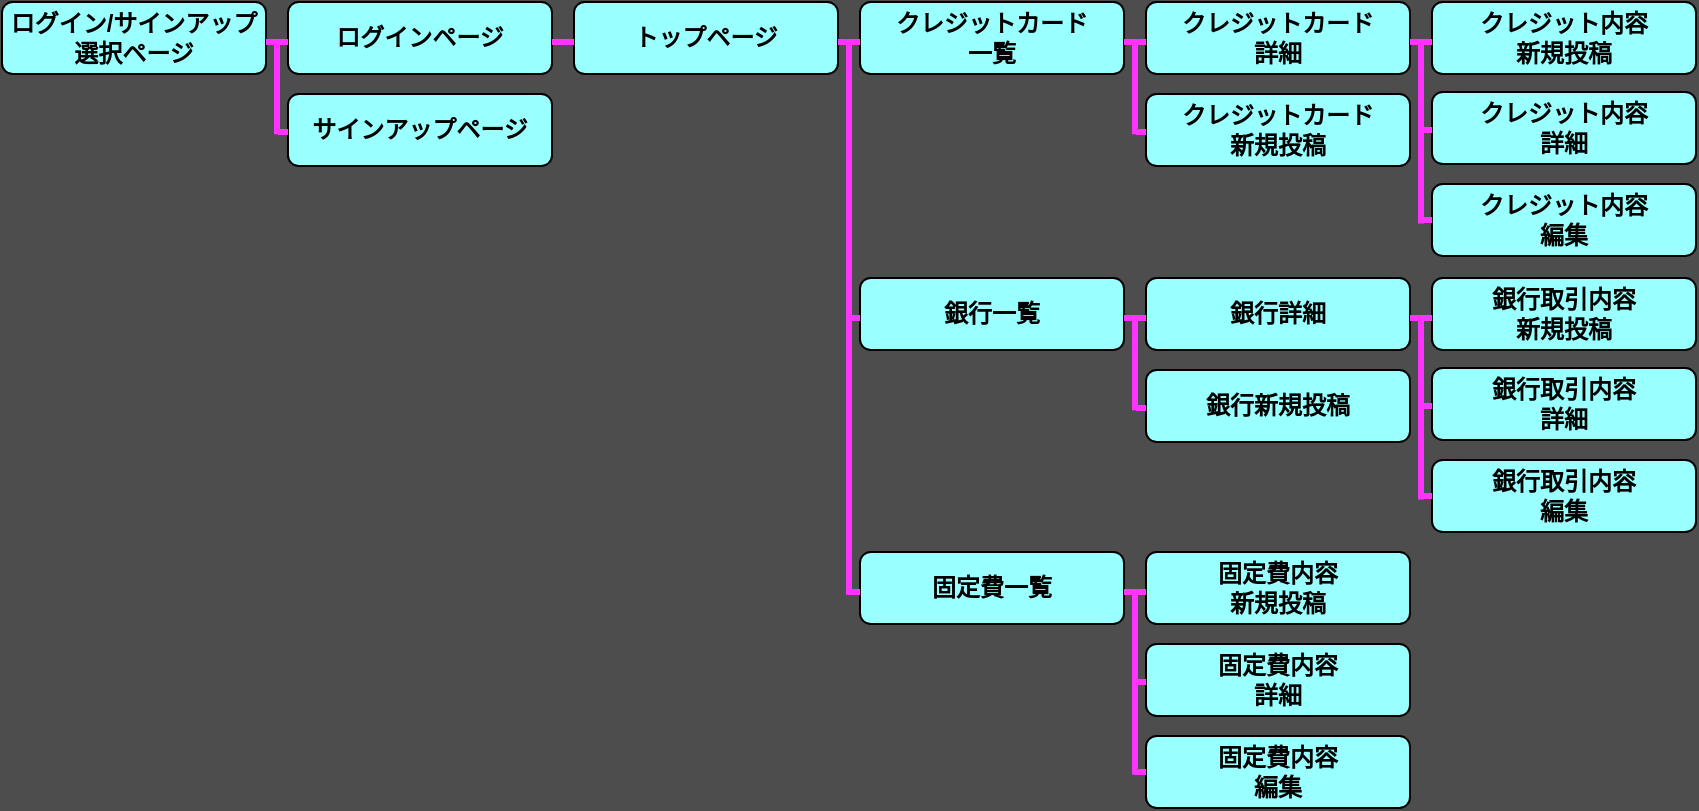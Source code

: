 <mxfile>
    <diagram id="yyAGtinT86jcIY0JqHb3" name="ページ1">
        <mxGraphModel dx="910" dy="763" grid="0" gridSize="10" guides="1" tooltips="1" connect="1" arrows="1" fold="1" page="1" pageScale="1" pageWidth="827" pageHeight="1169" background="#4D4D4D" math="0" shadow="0">
            <root>
                <mxCell id="0"/>
                <mxCell id="1" parent="0"/>
                <mxCell id="2" value="ログイン/サインアップ選択ページ" style="rounded=1;whiteSpace=wrap;html=1;fillColor=#99FFFF;fontStyle=1" vertex="1" parent="1">
                    <mxGeometry x="9" y="14" width="132" height="36" as="geometry"/>
                </mxCell>
                <mxCell id="5" value="クレジット内容&lt;br&gt;新規投稿" style="rounded=1;whiteSpace=wrap;html=1;fillColor=#99FFFF;fontStyle=1" vertex="1" parent="1">
                    <mxGeometry x="724" y="14" width="132" height="36" as="geometry"/>
                </mxCell>
                <mxCell id="7" value="ログインページ" style="rounded=1;whiteSpace=wrap;html=1;fillColor=#99FFFF;fontStyle=1" vertex="1" parent="1">
                    <mxGeometry x="152" y="14" width="132" height="36" as="geometry"/>
                </mxCell>
                <mxCell id="8" value="クレジットカード&lt;br&gt;一覧" style="rounded=1;whiteSpace=wrap;html=1;fillColor=#99FFFF;fontStyle=1" vertex="1" parent="1">
                    <mxGeometry x="438" y="14" width="132" height="36" as="geometry"/>
                </mxCell>
                <mxCell id="9" value="クレジットカード&lt;br&gt;詳細" style="rounded=1;whiteSpace=wrap;html=1;fillColor=#99FFFF;fontStyle=1" vertex="1" parent="1">
                    <mxGeometry x="581" y="14" width="132" height="36" as="geometry"/>
                </mxCell>
                <mxCell id="10" value="トップページ" style="rounded=1;whiteSpace=wrap;html=1;fillColor=#99FFFF;fontStyle=1" vertex="1" parent="1">
                    <mxGeometry x="295" y="14" width="132" height="36" as="geometry"/>
                </mxCell>
                <mxCell id="11" value="" style="line;strokeWidth=3;html=1;fillColor=#99FFFF;strokeColor=#FF33FF;" vertex="1" parent="1">
                    <mxGeometry x="141" y="29" width="11" height="10" as="geometry"/>
                </mxCell>
                <mxCell id="12" value="" style="line;strokeWidth=3;html=1;fillColor=#99FFFF;strokeColor=#FF33FF;" vertex="1" parent="1">
                    <mxGeometry x="284" y="29" width="11" height="10" as="geometry"/>
                </mxCell>
                <mxCell id="13" value="" style="line;strokeWidth=3;html=1;fillColor=#99FFFF;strokeColor=#FF33FF;" vertex="1" parent="1">
                    <mxGeometry x="713" y="29" width="11" height="10" as="geometry"/>
                </mxCell>
                <mxCell id="14" value="" style="line;strokeWidth=3;html=1;fillColor=#99FFFF;strokeColor=#FF33FF;" vertex="1" parent="1">
                    <mxGeometry x="427" y="29" width="11" height="10" as="geometry"/>
                </mxCell>
                <mxCell id="15" value="" style="line;strokeWidth=3;html=1;fillColor=#99FFFF;strokeColor=#FF33FF;" vertex="1" parent="1">
                    <mxGeometry x="570" y="29" width="11" height="10" as="geometry"/>
                </mxCell>
                <mxCell id="18" value="クレジット内容&lt;br&gt;詳細" style="rounded=1;whiteSpace=wrap;html=1;fillColor=#99FFFF;fontStyle=1" vertex="1" parent="1">
                    <mxGeometry x="724" y="59" width="132" height="36" as="geometry"/>
                </mxCell>
                <mxCell id="19" value="" style="line;strokeWidth=3;html=1;fillColor=#99FFFF;strokeColor=#FF33FF;" vertex="1" parent="1">
                    <mxGeometry x="719" y="73" width="5" height="10" as="geometry"/>
                </mxCell>
                <mxCell id="20" value="クレジット内容&lt;br&gt;編集" style="rounded=1;whiteSpace=wrap;html=1;fillColor=#99FFFF;fontStyle=1" vertex="1" parent="1">
                    <mxGeometry x="724" y="105" width="132" height="36" as="geometry"/>
                </mxCell>
                <mxCell id="21" value="" style="line;strokeWidth=3;html=1;fillColor=#99FFFF;strokeColor=#FF33FF;" vertex="1" parent="1">
                    <mxGeometry x="718" y="118" width="6" height="10" as="geometry"/>
                </mxCell>
                <mxCell id="24" value="" style="line;strokeWidth=3;html=1;fillColor=#99FFFF;strokeColor=#FF33FF;rotation=-90;" vertex="1" parent="1">
                    <mxGeometry x="673.37" y="74.62" width="90.25" height="10" as="geometry"/>
                </mxCell>
                <mxCell id="26" value="クレジットカード&lt;br&gt;新規投稿" style="rounded=1;whiteSpace=wrap;html=1;fillColor=#99FFFF;fontStyle=1" vertex="1" parent="1">
                    <mxGeometry x="581" y="60" width="132" height="36" as="geometry"/>
                </mxCell>
                <mxCell id="27" value="" style="line;strokeWidth=3;html=1;fillColor=#99FFFF;strokeColor=#FF33FF;" vertex="1" parent="1">
                    <mxGeometry x="576" y="74" width="5" height="10" as="geometry"/>
                </mxCell>
                <mxCell id="28" value="" style="line;strokeWidth=3;html=1;fillColor=#99FFFF;strokeColor=#FF33FF;rotation=-90;" vertex="1" parent="1">
                    <mxGeometry x="553.18" y="52.8" width="44.62" height="10" as="geometry"/>
                </mxCell>
                <mxCell id="29" value="銀行取引内容&lt;br&gt;新規投稿" style="rounded=1;whiteSpace=wrap;html=1;fillColor=#99FFFF;fontStyle=1" vertex="1" parent="1">
                    <mxGeometry x="724" y="152" width="132" height="36" as="geometry"/>
                </mxCell>
                <mxCell id="30" value="銀行一覧" style="rounded=1;whiteSpace=wrap;html=1;fillColor=#99FFFF;fontStyle=1" vertex="1" parent="1">
                    <mxGeometry x="438" y="152" width="132" height="36" as="geometry"/>
                </mxCell>
                <mxCell id="31" value="銀行詳細" style="rounded=1;whiteSpace=wrap;html=1;fillColor=#99FFFF;fontStyle=1" vertex="1" parent="1">
                    <mxGeometry x="581" y="152" width="132" height="36" as="geometry"/>
                </mxCell>
                <mxCell id="32" value="" style="line;strokeWidth=3;html=1;fillColor=#99FFFF;strokeColor=#FF33FF;" vertex="1" parent="1">
                    <mxGeometry x="713" y="167" width="11" height="10" as="geometry"/>
                </mxCell>
                <mxCell id="33" value="" style="line;strokeWidth=3;html=1;fillColor=#99FFFF;strokeColor=#FF33FF;" vertex="1" parent="1">
                    <mxGeometry x="433" y="167" width="5" height="10" as="geometry"/>
                </mxCell>
                <mxCell id="34" value="" style="line;strokeWidth=3;html=1;fillColor=#99FFFF;strokeColor=#FF33FF;" vertex="1" parent="1">
                    <mxGeometry x="570" y="167" width="11" height="10" as="geometry"/>
                </mxCell>
                <mxCell id="35" value="銀行取引内容&lt;br&gt;詳細" style="rounded=1;whiteSpace=wrap;html=1;fillColor=#99FFFF;fontStyle=1" vertex="1" parent="1">
                    <mxGeometry x="724" y="197" width="132" height="36" as="geometry"/>
                </mxCell>
                <mxCell id="36" value="" style="line;strokeWidth=3;html=1;fillColor=#99FFFF;strokeColor=#FF33FF;" vertex="1" parent="1">
                    <mxGeometry x="719" y="211" width="5" height="10" as="geometry"/>
                </mxCell>
                <mxCell id="37" value="銀行取引内容&lt;br&gt;編集" style="rounded=1;whiteSpace=wrap;html=1;fillColor=#99FFFF;fontStyle=1" vertex="1" parent="1">
                    <mxGeometry x="724" y="243" width="132" height="36" as="geometry"/>
                </mxCell>
                <mxCell id="38" value="" style="line;strokeWidth=3;html=1;fillColor=#99FFFF;strokeColor=#FF33FF;" vertex="1" parent="1">
                    <mxGeometry x="718" y="256" width="6" height="10" as="geometry"/>
                </mxCell>
                <mxCell id="39" value="" style="line;strokeWidth=3;html=1;fillColor=#99FFFF;strokeColor=#FF33FF;rotation=-90;" vertex="1" parent="1">
                    <mxGeometry x="673.37" y="212.62" width="90.25" height="10" as="geometry"/>
                </mxCell>
                <mxCell id="40" value="銀行新規投稿" style="rounded=1;whiteSpace=wrap;html=1;fillColor=#99FFFF;fontStyle=1" vertex="1" parent="1">
                    <mxGeometry x="581" y="198" width="132" height="36" as="geometry"/>
                </mxCell>
                <mxCell id="41" value="" style="line;strokeWidth=3;html=1;fillColor=#99FFFF;strokeColor=#FF33FF;" vertex="1" parent="1">
                    <mxGeometry x="576" y="212" width="5" height="10" as="geometry"/>
                </mxCell>
                <mxCell id="42" value="" style="line;strokeWidth=3;html=1;fillColor=#99FFFF;strokeColor=#FF33FF;rotation=-90;" vertex="1" parent="1">
                    <mxGeometry x="553.18" y="190.8" width="44.62" height="10" as="geometry"/>
                </mxCell>
                <mxCell id="43" value="固定費一覧" style="rounded=1;whiteSpace=wrap;html=1;fillColor=#99FFFF;fontStyle=1" vertex="1" parent="1">
                    <mxGeometry x="438" y="289" width="132" height="36" as="geometry"/>
                </mxCell>
                <mxCell id="44" value="固定費内容&lt;br&gt;新規投稿" style="rounded=1;whiteSpace=wrap;html=1;fillColor=#99FFFF;fontStyle=1" vertex="1" parent="1">
                    <mxGeometry x="581" y="289" width="132" height="36" as="geometry"/>
                </mxCell>
                <mxCell id="45" value="" style="line;strokeWidth=3;html=1;fillColor=#99FFFF;strokeColor=#FF33FF;" vertex="1" parent="1">
                    <mxGeometry x="432" y="304" width="6" height="10" as="geometry"/>
                </mxCell>
                <mxCell id="46" value="" style="line;strokeWidth=3;html=1;fillColor=#99FFFF;strokeColor=#FF33FF;" vertex="1" parent="1">
                    <mxGeometry x="570" y="304" width="11" height="10" as="geometry"/>
                </mxCell>
                <mxCell id="47" value="固定費内容&lt;br&gt;詳細" style="rounded=1;whiteSpace=wrap;html=1;fillColor=#99FFFF;fontStyle=1" vertex="1" parent="1">
                    <mxGeometry x="581" y="335" width="132" height="36" as="geometry"/>
                </mxCell>
                <mxCell id="48" value="" style="line;strokeWidth=3;html=1;fillColor=#99FFFF;strokeColor=#FF33FF;" vertex="1" parent="1">
                    <mxGeometry x="576" y="349" width="5" height="10" as="geometry"/>
                </mxCell>
                <mxCell id="49" value="" style="line;strokeWidth=3;html=1;fillColor=#99FFFF;strokeColor=#FF33FF;rotation=-90;" vertex="1" parent="1">
                    <mxGeometry x="530.59" y="350.39" width="89.8" height="10" as="geometry"/>
                </mxCell>
                <mxCell id="52" value="固定費内容&lt;br&gt;編集" style="rounded=1;whiteSpace=wrap;html=1;fillColor=#99FFFF;fontStyle=1" vertex="1" parent="1">
                    <mxGeometry x="581" y="381" width="132" height="36" as="geometry"/>
                </mxCell>
                <mxCell id="53" value="" style="line;strokeWidth=3;html=1;fillColor=#99FFFF;strokeColor=#FF33FF;" vertex="1" parent="1">
                    <mxGeometry x="575" y="394" width="6" height="10" as="geometry"/>
                </mxCell>
                <mxCell id="55" value="" style="line;strokeWidth=3;html=1;fillColor=#99FFFF;strokeColor=#FF33FF;rotation=-90;" vertex="1" parent="1">
                    <mxGeometry x="294.65" y="167.57" width="275.7" height="10" as="geometry"/>
                </mxCell>
                <mxCell id="56" value="サインアップページ" style="rounded=1;whiteSpace=wrap;html=1;fillColor=#99FFFF;fontStyle=1" vertex="1" parent="1">
                    <mxGeometry x="152" y="60" width="132" height="36" as="geometry"/>
                </mxCell>
                <mxCell id="57" value="" style="line;strokeWidth=3;html=1;fillColor=#99FFFF;strokeColor=#FF33FF;" vertex="1" parent="1">
                    <mxGeometry x="147" y="74" width="5" height="10" as="geometry"/>
                </mxCell>
                <mxCell id="58" value="" style="line;strokeWidth=3;html=1;fillColor=#99FFFF;strokeColor=#FF33FF;rotation=-90;" vertex="1" parent="1">
                    <mxGeometry x="124.18" y="52.8" width="44.62" height="10" as="geometry"/>
                </mxCell>
            </root>
        </mxGraphModel>
    </diagram>
</mxfile>